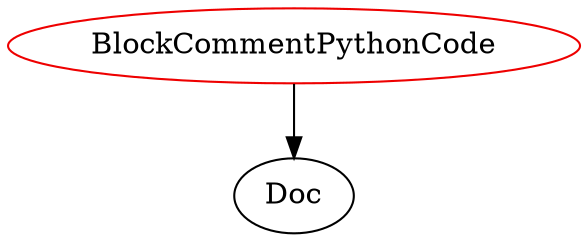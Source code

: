 digraph blockcommentpythoncode{
BlockCommentPythonCode -> Doc;
BlockCommentPythonCode	[shape=oval, color=red2, label="BlockCommentPythonCode"];
}
